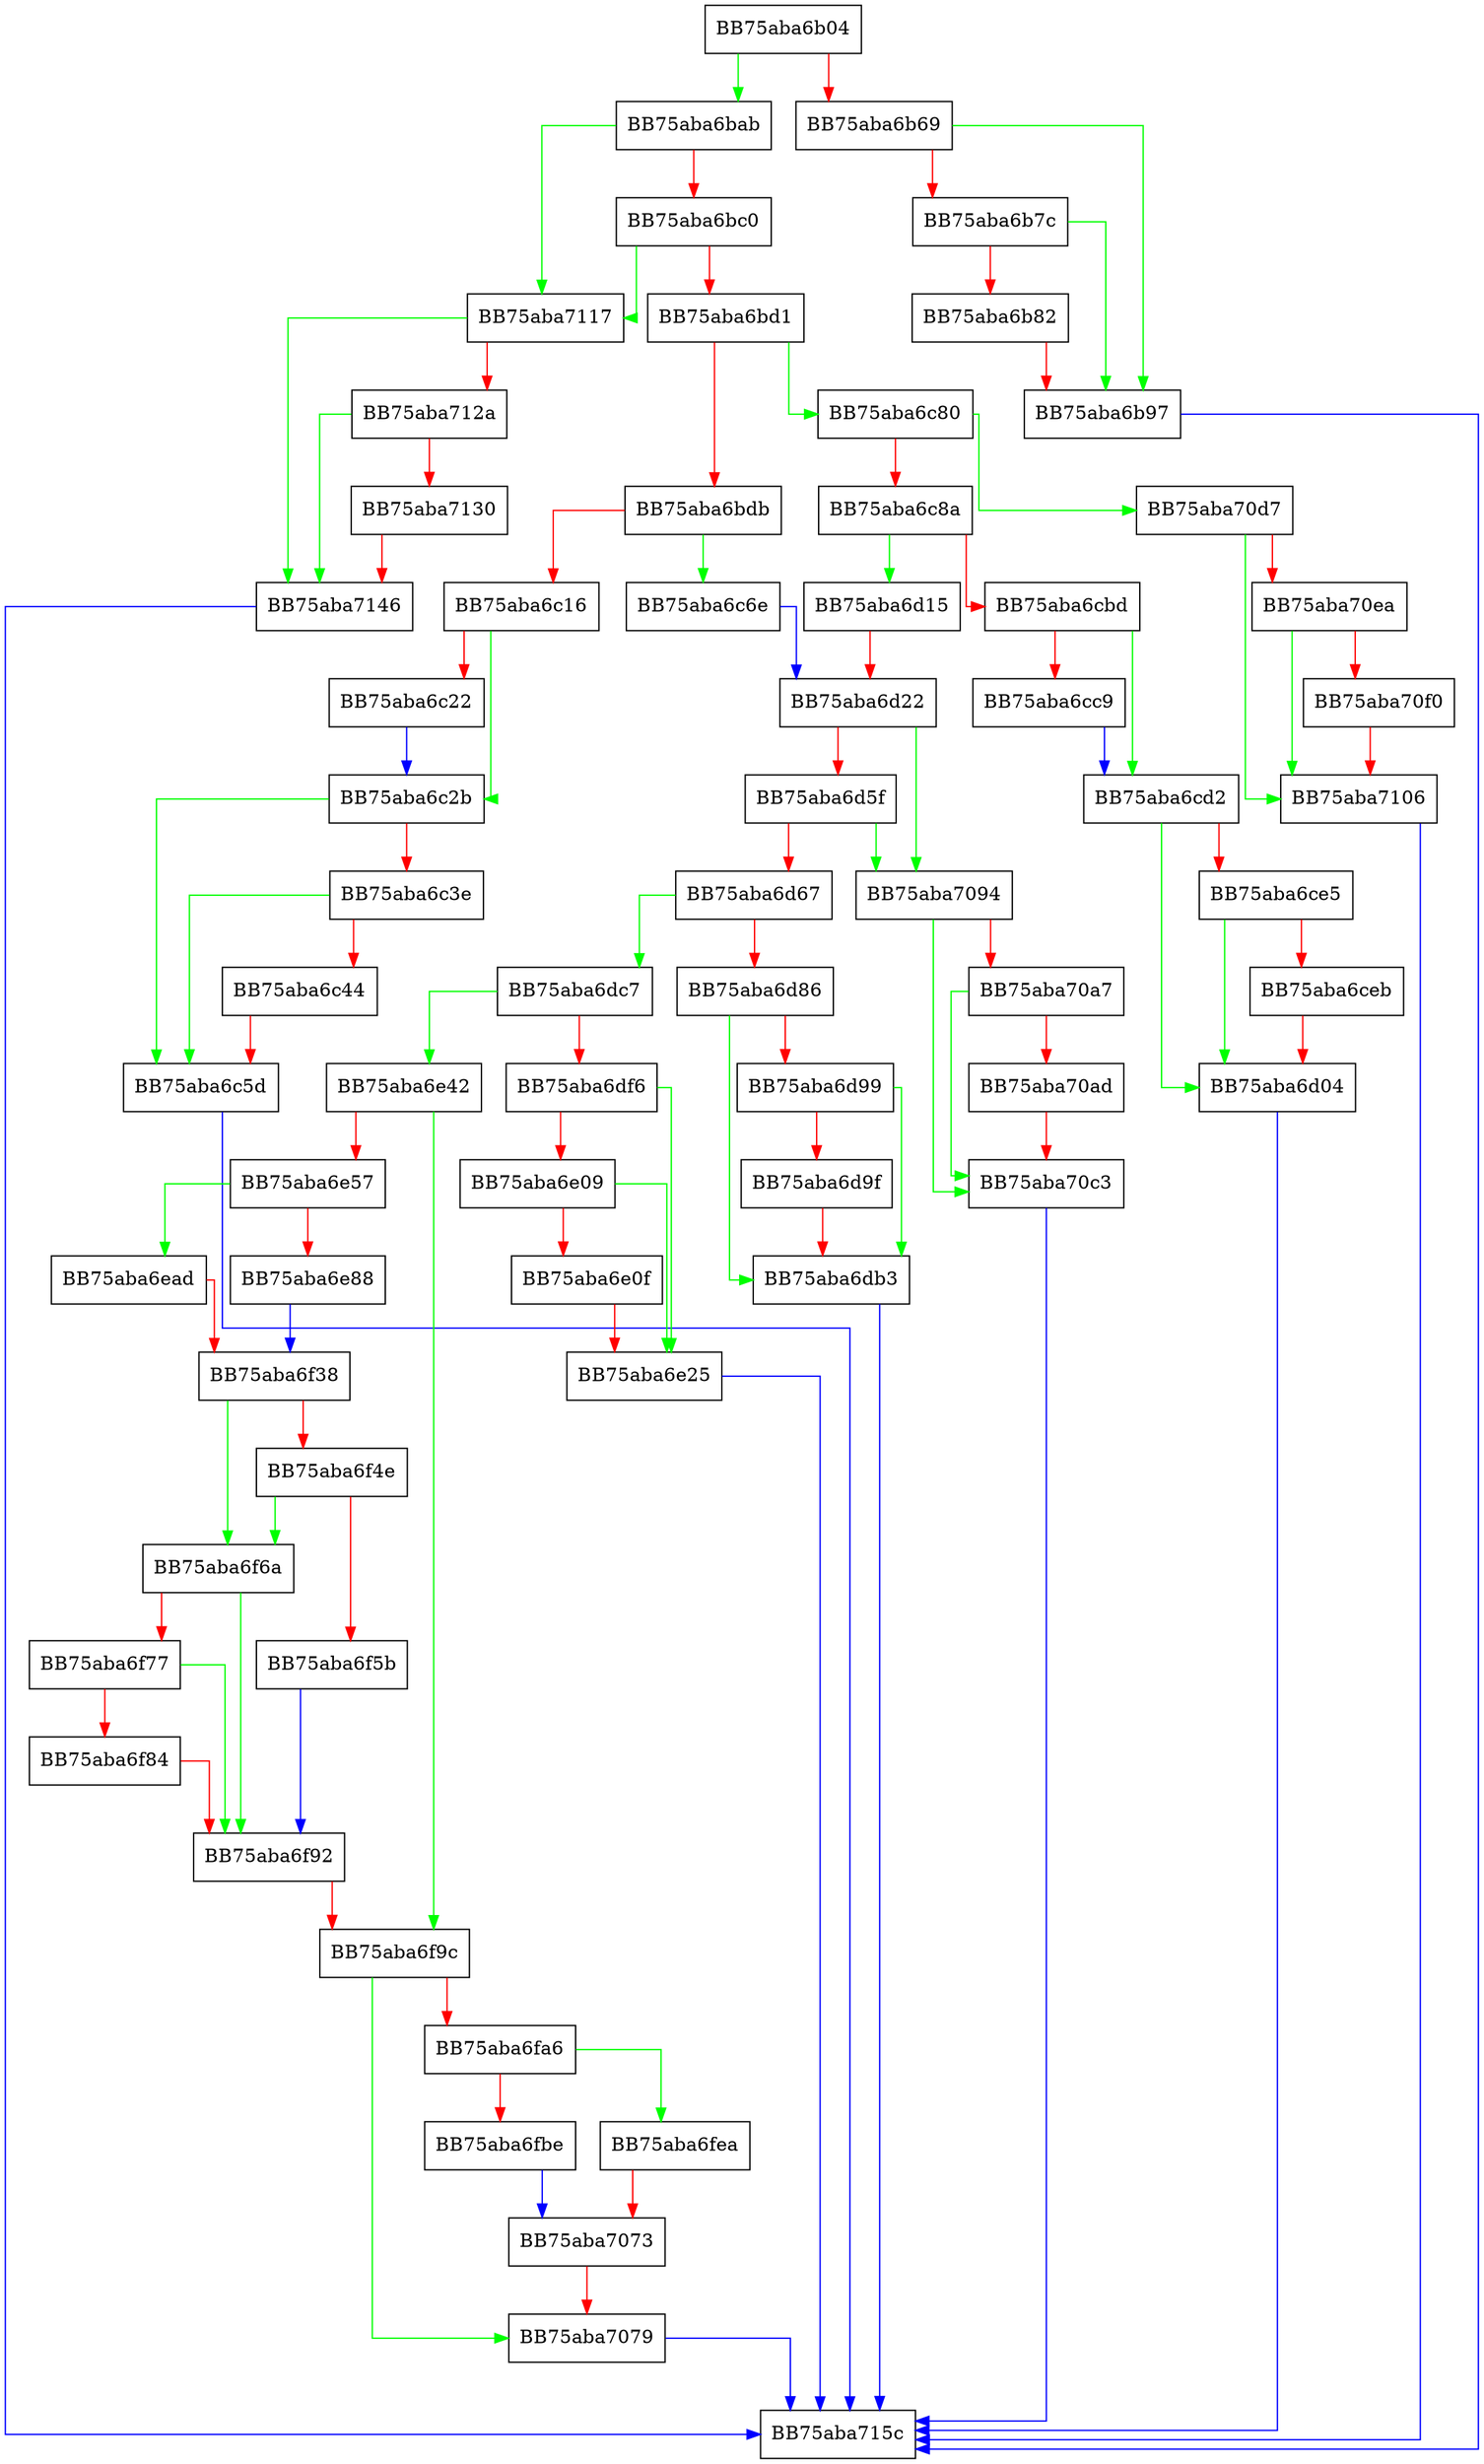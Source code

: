 digraph GetInfoFromFilter {
  node [shape="box"];
  graph [splines=ortho];
  BB75aba6b04 -> BB75aba6bab [color="green"];
  BB75aba6b04 -> BB75aba6b69 [color="red"];
  BB75aba6b69 -> BB75aba6b97 [color="green"];
  BB75aba6b69 -> BB75aba6b7c [color="red"];
  BB75aba6b7c -> BB75aba6b97 [color="green"];
  BB75aba6b7c -> BB75aba6b82 [color="red"];
  BB75aba6b82 -> BB75aba6b97 [color="red"];
  BB75aba6b97 -> BB75aba715c [color="blue"];
  BB75aba6bab -> BB75aba7117 [color="green"];
  BB75aba6bab -> BB75aba6bc0 [color="red"];
  BB75aba6bc0 -> BB75aba7117 [color="green"];
  BB75aba6bc0 -> BB75aba6bd1 [color="red"];
  BB75aba6bd1 -> BB75aba6c80 [color="green"];
  BB75aba6bd1 -> BB75aba6bdb [color="red"];
  BB75aba6bdb -> BB75aba6c6e [color="green"];
  BB75aba6bdb -> BB75aba6c16 [color="red"];
  BB75aba6c16 -> BB75aba6c2b [color="green"];
  BB75aba6c16 -> BB75aba6c22 [color="red"];
  BB75aba6c22 -> BB75aba6c2b [color="blue"];
  BB75aba6c2b -> BB75aba6c5d [color="green"];
  BB75aba6c2b -> BB75aba6c3e [color="red"];
  BB75aba6c3e -> BB75aba6c5d [color="green"];
  BB75aba6c3e -> BB75aba6c44 [color="red"];
  BB75aba6c44 -> BB75aba6c5d [color="red"];
  BB75aba6c5d -> BB75aba715c [color="blue"];
  BB75aba6c6e -> BB75aba6d22 [color="blue"];
  BB75aba6c80 -> BB75aba70d7 [color="green"];
  BB75aba6c80 -> BB75aba6c8a [color="red"];
  BB75aba6c8a -> BB75aba6d15 [color="green"];
  BB75aba6c8a -> BB75aba6cbd [color="red"];
  BB75aba6cbd -> BB75aba6cd2 [color="green"];
  BB75aba6cbd -> BB75aba6cc9 [color="red"];
  BB75aba6cc9 -> BB75aba6cd2 [color="blue"];
  BB75aba6cd2 -> BB75aba6d04 [color="green"];
  BB75aba6cd2 -> BB75aba6ce5 [color="red"];
  BB75aba6ce5 -> BB75aba6d04 [color="green"];
  BB75aba6ce5 -> BB75aba6ceb [color="red"];
  BB75aba6ceb -> BB75aba6d04 [color="red"];
  BB75aba6d04 -> BB75aba715c [color="blue"];
  BB75aba6d15 -> BB75aba6d22 [color="red"];
  BB75aba6d22 -> BB75aba7094 [color="green"];
  BB75aba6d22 -> BB75aba6d5f [color="red"];
  BB75aba6d5f -> BB75aba7094 [color="green"];
  BB75aba6d5f -> BB75aba6d67 [color="red"];
  BB75aba6d67 -> BB75aba6dc7 [color="green"];
  BB75aba6d67 -> BB75aba6d86 [color="red"];
  BB75aba6d86 -> BB75aba6db3 [color="green"];
  BB75aba6d86 -> BB75aba6d99 [color="red"];
  BB75aba6d99 -> BB75aba6db3 [color="green"];
  BB75aba6d99 -> BB75aba6d9f [color="red"];
  BB75aba6d9f -> BB75aba6db3 [color="red"];
  BB75aba6db3 -> BB75aba715c [color="blue"];
  BB75aba6dc7 -> BB75aba6e42 [color="green"];
  BB75aba6dc7 -> BB75aba6df6 [color="red"];
  BB75aba6df6 -> BB75aba6e25 [color="green"];
  BB75aba6df6 -> BB75aba6e09 [color="red"];
  BB75aba6e09 -> BB75aba6e25 [color="green"];
  BB75aba6e09 -> BB75aba6e0f [color="red"];
  BB75aba6e0f -> BB75aba6e25 [color="red"];
  BB75aba6e25 -> BB75aba715c [color="blue"];
  BB75aba6e42 -> BB75aba6f9c [color="green"];
  BB75aba6e42 -> BB75aba6e57 [color="red"];
  BB75aba6e57 -> BB75aba6ead [color="green"];
  BB75aba6e57 -> BB75aba6e88 [color="red"];
  BB75aba6e88 -> BB75aba6f38 [color="blue"];
  BB75aba6ead -> BB75aba6f38 [color="red"];
  BB75aba6f38 -> BB75aba6f6a [color="green"];
  BB75aba6f38 -> BB75aba6f4e [color="red"];
  BB75aba6f4e -> BB75aba6f6a [color="green"];
  BB75aba6f4e -> BB75aba6f5b [color="red"];
  BB75aba6f5b -> BB75aba6f92 [color="blue"];
  BB75aba6f6a -> BB75aba6f92 [color="green"];
  BB75aba6f6a -> BB75aba6f77 [color="red"];
  BB75aba6f77 -> BB75aba6f92 [color="green"];
  BB75aba6f77 -> BB75aba6f84 [color="red"];
  BB75aba6f84 -> BB75aba6f92 [color="red"];
  BB75aba6f92 -> BB75aba6f9c [color="red"];
  BB75aba6f9c -> BB75aba7079 [color="green"];
  BB75aba6f9c -> BB75aba6fa6 [color="red"];
  BB75aba6fa6 -> BB75aba6fea [color="green"];
  BB75aba6fa6 -> BB75aba6fbe [color="red"];
  BB75aba6fbe -> BB75aba7073 [color="blue"];
  BB75aba6fea -> BB75aba7073 [color="red"];
  BB75aba7073 -> BB75aba7079 [color="red"];
  BB75aba7079 -> BB75aba715c [color="blue"];
  BB75aba7094 -> BB75aba70c3 [color="green"];
  BB75aba7094 -> BB75aba70a7 [color="red"];
  BB75aba70a7 -> BB75aba70c3 [color="green"];
  BB75aba70a7 -> BB75aba70ad [color="red"];
  BB75aba70ad -> BB75aba70c3 [color="red"];
  BB75aba70c3 -> BB75aba715c [color="blue"];
  BB75aba70d7 -> BB75aba7106 [color="green"];
  BB75aba70d7 -> BB75aba70ea [color="red"];
  BB75aba70ea -> BB75aba7106 [color="green"];
  BB75aba70ea -> BB75aba70f0 [color="red"];
  BB75aba70f0 -> BB75aba7106 [color="red"];
  BB75aba7106 -> BB75aba715c [color="blue"];
  BB75aba7117 -> BB75aba7146 [color="green"];
  BB75aba7117 -> BB75aba712a [color="red"];
  BB75aba712a -> BB75aba7146 [color="green"];
  BB75aba712a -> BB75aba7130 [color="red"];
  BB75aba7130 -> BB75aba7146 [color="red"];
  BB75aba7146 -> BB75aba715c [color="blue"];
}
